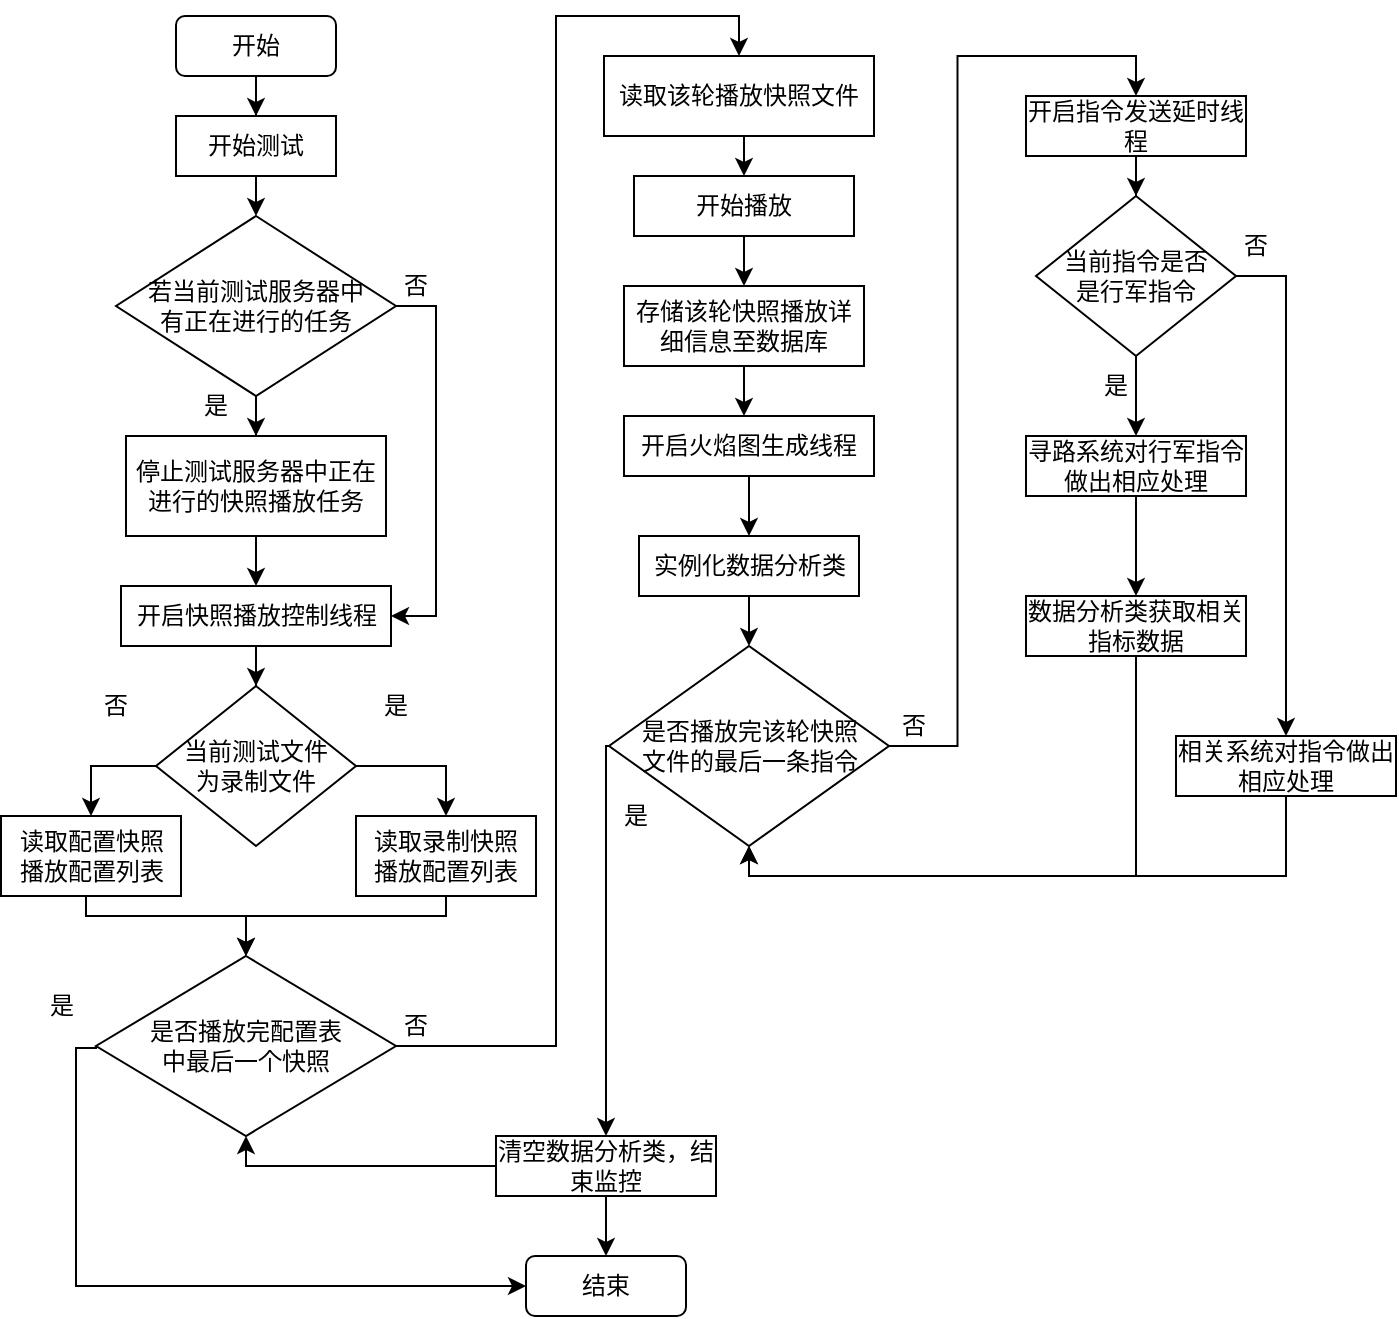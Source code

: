 <mxfile version="21.0.10" type="github">
  <diagram name="第 1 页" id="VOTizrcGuPGLZHzvORkb">
    <mxGraphModel dx="794" dy="470" grid="1" gridSize="10" guides="1" tooltips="1" connect="1" arrows="1" fold="1" page="1" pageScale="1" pageWidth="827" pageHeight="1169" math="0" shadow="0">
      <root>
        <mxCell id="0" />
        <mxCell id="1" parent="0" />
        <mxCell id="c8H1QGdXv_rYbwhzCvip-1" style="edgeStyle=orthogonalEdgeStyle;rounded=0;orthogonalLoop=1;jettySize=auto;html=1;entryX=0.5;entryY=0;entryDx=0;entryDy=0;" parent="1" source="c8H1QGdXv_rYbwhzCvip-2" target="c8H1QGdXv_rYbwhzCvip-4" edge="1">
          <mxGeometry relative="1" as="geometry" />
        </mxCell>
        <mxCell id="c8H1QGdXv_rYbwhzCvip-2" value="开始" style="rounded=1;whiteSpace=wrap;html=1;fontSize=12;glass=0;strokeWidth=1;shadow=0;" parent="1" vertex="1">
          <mxGeometry x="190" y="60" width="80" height="30" as="geometry" />
        </mxCell>
        <mxCell id="c8H1QGdXv_rYbwhzCvip-3" style="edgeStyle=orthogonalEdgeStyle;rounded=0;orthogonalLoop=1;jettySize=auto;html=1;exitX=0.5;exitY=1;exitDx=0;exitDy=0;entryX=0.5;entryY=0;entryDx=0;entryDy=0;" parent="1" source="c8H1QGdXv_rYbwhzCvip-4" target="c8H1QGdXv_rYbwhzCvip-46" edge="1">
          <mxGeometry relative="1" as="geometry" />
        </mxCell>
        <mxCell id="c8H1QGdXv_rYbwhzCvip-4" value="开始测试" style="rounded=0;whiteSpace=wrap;html=1;" parent="1" vertex="1">
          <mxGeometry x="190" y="110" width="80" height="30" as="geometry" />
        </mxCell>
        <mxCell id="c8H1QGdXv_rYbwhzCvip-5" style="edgeStyle=orthogonalEdgeStyle;rounded=0;orthogonalLoop=1;jettySize=auto;html=1;exitX=0.5;exitY=1;exitDx=0;exitDy=0;" parent="1" source="c8H1QGdXv_rYbwhzCvip-6" target="c8H1QGdXv_rYbwhzCvip-8" edge="1">
          <mxGeometry relative="1" as="geometry">
            <Array as="points">
              <mxPoint x="230" y="320" />
              <mxPoint x="230" y="320" />
            </Array>
          </mxGeometry>
        </mxCell>
        <mxCell id="c8H1QGdXv_rYbwhzCvip-6" value="停止测试服务器中正在进行的快照播放任务" style="rounded=0;whiteSpace=wrap;html=1;" parent="1" vertex="1">
          <mxGeometry x="165" y="270" width="130" height="50" as="geometry" />
        </mxCell>
        <mxCell id="c8H1QGdXv_rYbwhzCvip-7" style="edgeStyle=orthogonalEdgeStyle;rounded=0;orthogonalLoop=1;jettySize=auto;html=1;entryX=0.5;entryY=0;entryDx=0;entryDy=0;" parent="1" source="c8H1QGdXv_rYbwhzCvip-8" target="c8H1QGdXv_rYbwhzCvip-49" edge="1">
          <mxGeometry relative="1" as="geometry" />
        </mxCell>
        <mxCell id="c8H1QGdXv_rYbwhzCvip-8" value="开启快照播放控制线程" style="rounded=0;whiteSpace=wrap;html=1;" parent="1" vertex="1">
          <mxGeometry x="162.5" y="345" width="135" height="30" as="geometry" />
        </mxCell>
        <mxCell id="c8H1QGdXv_rYbwhzCvip-9" style="edgeStyle=orthogonalEdgeStyle;rounded=0;orthogonalLoop=1;jettySize=auto;html=1;entryX=0.5;entryY=0;entryDx=0;entryDy=0;exitX=1;exitY=0.5;exitDx=0;exitDy=0;" parent="1" source="c8H1QGdXv_rYbwhzCvip-10" target="c8H1QGdXv_rYbwhzCvip-14" edge="1">
          <mxGeometry relative="1" as="geometry">
            <Array as="points">
              <mxPoint x="380" y="575" />
              <mxPoint x="380" y="60" />
              <mxPoint x="471" y="60" />
            </Array>
          </mxGeometry>
        </mxCell>
        <mxCell id="c8H1QGdXv_rYbwhzCvip-52" style="edgeStyle=orthogonalEdgeStyle;rounded=0;orthogonalLoop=1;jettySize=auto;html=1;exitX=0;exitY=0.5;exitDx=0;exitDy=0;entryX=0;entryY=0.5;entryDx=0;entryDy=0;" parent="1" source="c8H1QGdXv_rYbwhzCvip-10" target="c8H1QGdXv_rYbwhzCvip-43" edge="1">
          <mxGeometry relative="1" as="geometry">
            <Array as="points">
              <mxPoint x="150" y="575" />
              <mxPoint x="150" y="576" />
              <mxPoint x="140" y="576" />
              <mxPoint x="140" y="695" />
            </Array>
          </mxGeometry>
        </mxCell>
        <mxCell id="c8H1QGdXv_rYbwhzCvip-10" value="是否播放完配置表&lt;br&gt;中最后一个快照" style="rhombus;whiteSpace=wrap;html=1;" parent="1" vertex="1">
          <mxGeometry x="150" y="530" width="150" height="90" as="geometry" />
        </mxCell>
        <mxCell id="c8H1QGdXv_rYbwhzCvip-11" style="edgeStyle=orthogonalEdgeStyle;rounded=0;orthogonalLoop=1;jettySize=auto;html=1;entryX=0.5;entryY=0;entryDx=0;entryDy=0;" parent="1" source="c8H1QGdXv_rYbwhzCvip-12" target="c8H1QGdXv_rYbwhzCvip-20" edge="1">
          <mxGeometry relative="1" as="geometry" />
        </mxCell>
        <mxCell id="c8H1QGdXv_rYbwhzCvip-12" value="开始播放" style="rounded=0;whiteSpace=wrap;html=1;" parent="1" vertex="1">
          <mxGeometry x="419" y="140" width="110" height="30" as="geometry" />
        </mxCell>
        <mxCell id="c8H1QGdXv_rYbwhzCvip-13" style="edgeStyle=orthogonalEdgeStyle;rounded=0;orthogonalLoop=1;jettySize=auto;html=1;entryX=0.5;entryY=0;entryDx=0;entryDy=0;" parent="1" source="c8H1QGdXv_rYbwhzCvip-14" target="c8H1QGdXv_rYbwhzCvip-12" edge="1">
          <mxGeometry relative="1" as="geometry">
            <Array as="points">
              <mxPoint x="475" y="80" />
              <mxPoint x="475" y="80" />
            </Array>
          </mxGeometry>
        </mxCell>
        <mxCell id="c8H1QGdXv_rYbwhzCvip-14" value="读取该轮播放快照文件" style="rounded=0;whiteSpace=wrap;html=1;" parent="1" vertex="1">
          <mxGeometry x="404" y="80" width="135" height="40" as="geometry" />
        </mxCell>
        <mxCell id="c8H1QGdXv_rYbwhzCvip-15" style="edgeStyle=orthogonalEdgeStyle;rounded=0;orthogonalLoop=1;jettySize=auto;html=1;entryX=0.5;entryY=0;entryDx=0;entryDy=0;" parent="1" source="c8H1QGdXv_rYbwhzCvip-16" target="c8H1QGdXv_rYbwhzCvip-10" edge="1">
          <mxGeometry relative="1" as="geometry">
            <Array as="points">
              <mxPoint x="145" y="510" />
              <mxPoint x="225" y="510" />
            </Array>
          </mxGeometry>
        </mxCell>
        <mxCell id="c8H1QGdXv_rYbwhzCvip-16" value="读取配置快照&lt;br&gt;播放配置列表" style="rounded=0;whiteSpace=wrap;html=1;" parent="1" vertex="1">
          <mxGeometry x="102.5" y="460" width="90" height="40" as="geometry" />
        </mxCell>
        <mxCell id="c8H1QGdXv_rYbwhzCvip-17" style="edgeStyle=orthogonalEdgeStyle;rounded=0;orthogonalLoop=1;jettySize=auto;html=1;" parent="1" source="c8H1QGdXv_rYbwhzCvip-18" target="c8H1QGdXv_rYbwhzCvip-10" edge="1">
          <mxGeometry relative="1" as="geometry">
            <Array as="points">
              <mxPoint x="325" y="510" />
              <mxPoint x="225" y="510" />
            </Array>
          </mxGeometry>
        </mxCell>
        <mxCell id="c8H1QGdXv_rYbwhzCvip-18" value="读取录制快照&lt;br&gt;播放配置列表" style="rounded=0;whiteSpace=wrap;html=1;" parent="1" vertex="1">
          <mxGeometry x="280" y="460" width="90" height="40" as="geometry" />
        </mxCell>
        <mxCell id="c8H1QGdXv_rYbwhzCvip-19" style="edgeStyle=orthogonalEdgeStyle;rounded=0;orthogonalLoop=1;jettySize=auto;html=1;" parent="1" source="c8H1QGdXv_rYbwhzCvip-20" target="c8H1QGdXv_rYbwhzCvip-22" edge="1">
          <mxGeometry relative="1" as="geometry">
            <Array as="points">
              <mxPoint x="475" y="280" />
              <mxPoint x="475" y="280" />
            </Array>
          </mxGeometry>
        </mxCell>
        <mxCell id="c8H1QGdXv_rYbwhzCvip-20" value="存储该轮快照播放详细信息至数据库" style="rounded=0;whiteSpace=wrap;html=1;" parent="1" vertex="1">
          <mxGeometry x="414" y="195" width="120" height="40" as="geometry" />
        </mxCell>
        <mxCell id="c8H1QGdXv_rYbwhzCvip-54" style="edgeStyle=orthogonalEdgeStyle;rounded=0;orthogonalLoop=1;jettySize=auto;html=1;" parent="1" source="c8H1QGdXv_rYbwhzCvip-22" target="c8H1QGdXv_rYbwhzCvip-29" edge="1">
          <mxGeometry relative="1" as="geometry" />
        </mxCell>
        <mxCell id="c8H1QGdXv_rYbwhzCvip-22" value="开启火焰图生成线程" style="rounded=0;whiteSpace=wrap;html=1;" parent="1" vertex="1">
          <mxGeometry x="414" y="260" width="125" height="30" as="geometry" />
        </mxCell>
        <mxCell id="c8H1QGdXv_rYbwhzCvip-23" style="edgeStyle=orthogonalEdgeStyle;rounded=0;orthogonalLoop=1;jettySize=auto;html=1;entryX=0.5;entryY=0;entryDx=0;entryDy=0;exitX=1;exitY=0.5;exitDx=0;exitDy=0;" parent="1" source="c8H1QGdXv_rYbwhzCvip-25" target="c8H1QGdXv_rYbwhzCvip-27" edge="1">
          <mxGeometry relative="1" as="geometry">
            <mxPoint x="550" y="420" as="sourcePoint" />
          </mxGeometry>
        </mxCell>
        <mxCell id="c8H1QGdXv_rYbwhzCvip-24" style="edgeStyle=orthogonalEdgeStyle;rounded=0;orthogonalLoop=1;jettySize=auto;html=1;entryX=0.5;entryY=0;entryDx=0;entryDy=0;exitX=0;exitY=0.5;exitDx=0;exitDy=0;" parent="1" source="c8H1QGdXv_rYbwhzCvip-25" target="c8H1QGdXv_rYbwhzCvip-42" edge="1">
          <mxGeometry relative="1" as="geometry">
            <mxPoint x="421.5" y="515" as="targetPoint" />
            <Array as="points">
              <mxPoint x="405" y="425" />
            </Array>
          </mxGeometry>
        </mxCell>
        <mxCell id="c8H1QGdXv_rYbwhzCvip-25" value="是否播放完该轮快照&lt;br&gt;文件的最后一条指令" style="rhombus;whiteSpace=wrap;html=1;" parent="1" vertex="1">
          <mxGeometry x="406.5" y="375" width="140" height="100" as="geometry" />
        </mxCell>
        <mxCell id="c8H1QGdXv_rYbwhzCvip-55" style="edgeStyle=orthogonalEdgeStyle;rounded=0;orthogonalLoop=1;jettySize=auto;html=1;" parent="1" source="c8H1QGdXv_rYbwhzCvip-27" target="c8H1QGdXv_rYbwhzCvip-32" edge="1">
          <mxGeometry relative="1" as="geometry" />
        </mxCell>
        <mxCell id="c8H1QGdXv_rYbwhzCvip-27" value="开启指令发送延时线程" style="rounded=0;whiteSpace=wrap;html=1;" parent="1" vertex="1">
          <mxGeometry x="615" y="100" width="110" height="30" as="geometry" />
        </mxCell>
        <mxCell id="c8H1QGdXv_rYbwhzCvip-53" style="edgeStyle=orthogonalEdgeStyle;rounded=0;orthogonalLoop=1;jettySize=auto;html=1;entryX=0.5;entryY=0;entryDx=0;entryDy=0;" parent="1" source="c8H1QGdXv_rYbwhzCvip-29" target="c8H1QGdXv_rYbwhzCvip-25" edge="1">
          <mxGeometry relative="1" as="geometry" />
        </mxCell>
        <mxCell id="c8H1QGdXv_rYbwhzCvip-29" value="实例化数据分析类" style="rounded=0;whiteSpace=wrap;html=1;" parent="1" vertex="1">
          <mxGeometry x="421.5" y="320" width="110" height="30" as="geometry" />
        </mxCell>
        <mxCell id="c8H1QGdXv_rYbwhzCvip-30" style="edgeStyle=orthogonalEdgeStyle;rounded=0;orthogonalLoop=1;jettySize=auto;html=1;" parent="1" source="c8H1QGdXv_rYbwhzCvip-32" target="c8H1QGdXv_rYbwhzCvip-34" edge="1">
          <mxGeometry relative="1" as="geometry">
            <Array as="points">
              <mxPoint x="670" y="260" />
              <mxPoint x="670" y="260" />
            </Array>
          </mxGeometry>
        </mxCell>
        <mxCell id="c8H1QGdXv_rYbwhzCvip-31" style="edgeStyle=orthogonalEdgeStyle;rounded=0;orthogonalLoop=1;jettySize=auto;html=1;entryX=0.5;entryY=0;entryDx=0;entryDy=0;exitX=1;exitY=0.5;exitDx=0;exitDy=0;" parent="1" source="c8H1QGdXv_rYbwhzCvip-32" target="c8H1QGdXv_rYbwhzCvip-50" edge="1">
          <mxGeometry relative="1" as="geometry" />
        </mxCell>
        <mxCell id="c8H1QGdXv_rYbwhzCvip-32" value="当前指令是否&lt;br&gt;是行军指令" style="rhombus;whiteSpace=wrap;html=1;" parent="1" vertex="1">
          <mxGeometry x="620" y="150" width="100" height="80" as="geometry" />
        </mxCell>
        <mxCell id="c8H1QGdXv_rYbwhzCvip-33" style="edgeStyle=orthogonalEdgeStyle;rounded=0;orthogonalLoop=1;jettySize=auto;html=1;entryX=0.5;entryY=0;entryDx=0;entryDy=0;" parent="1" source="c8H1QGdXv_rYbwhzCvip-34" target="c8H1QGdXv_rYbwhzCvip-36" edge="1">
          <mxGeometry relative="1" as="geometry">
            <Array as="points">
              <mxPoint x="670" y="285" />
              <mxPoint x="670" y="370" />
            </Array>
          </mxGeometry>
        </mxCell>
        <mxCell id="c8H1QGdXv_rYbwhzCvip-34" value="寻路系统对行军指令做出相应处理" style="rounded=0;whiteSpace=wrap;html=1;" parent="1" vertex="1">
          <mxGeometry x="615" y="270" width="110" height="30" as="geometry" />
        </mxCell>
        <mxCell id="c8H1QGdXv_rYbwhzCvip-35" style="edgeStyle=orthogonalEdgeStyle;rounded=0;orthogonalLoop=1;jettySize=auto;html=1;entryX=0.5;entryY=1;entryDx=0;entryDy=0;" parent="1" source="c8H1QGdXv_rYbwhzCvip-36" target="c8H1QGdXv_rYbwhzCvip-25" edge="1">
          <mxGeometry relative="1" as="geometry">
            <mxPoint x="550" y="360" as="targetPoint" />
            <Array as="points">
              <mxPoint x="670" y="490" />
              <mxPoint x="477" y="490" />
            </Array>
          </mxGeometry>
        </mxCell>
        <mxCell id="c8H1QGdXv_rYbwhzCvip-36" value="数据分析类获取相关指标数据" style="rounded=0;whiteSpace=wrap;html=1;" parent="1" vertex="1">
          <mxGeometry x="615" y="350" width="110" height="30" as="geometry" />
        </mxCell>
        <mxCell id="c8H1QGdXv_rYbwhzCvip-41" style="edgeStyle=orthogonalEdgeStyle;rounded=0;orthogonalLoop=1;jettySize=auto;html=1;entryX=0.5;entryY=0;entryDx=0;entryDy=0;" parent="1" source="c8H1QGdXv_rYbwhzCvip-42" target="c8H1QGdXv_rYbwhzCvip-43" edge="1">
          <mxGeometry relative="1" as="geometry" />
        </mxCell>
        <mxCell id="c8H1QGdXv_rYbwhzCvip-66" style="edgeStyle=orthogonalEdgeStyle;rounded=0;orthogonalLoop=1;jettySize=auto;html=1;entryX=0.5;entryY=1;entryDx=0;entryDy=0;exitX=0;exitY=0.5;exitDx=0;exitDy=0;" parent="1" source="c8H1QGdXv_rYbwhzCvip-42" target="c8H1QGdXv_rYbwhzCvip-10" edge="1">
          <mxGeometry relative="1" as="geometry">
            <Array as="points">
              <mxPoint x="225" y="635" />
            </Array>
          </mxGeometry>
        </mxCell>
        <mxCell id="c8H1QGdXv_rYbwhzCvip-42" value="清空数据分析类，结束监控" style="rounded=0;whiteSpace=wrap;html=1;" parent="1" vertex="1">
          <mxGeometry x="350" y="620" width="110" height="30" as="geometry" />
        </mxCell>
        <mxCell id="c8H1QGdXv_rYbwhzCvip-43" value="结束" style="rounded=1;whiteSpace=wrap;html=1;fontSize=12;glass=0;strokeWidth=1;shadow=0;" parent="1" vertex="1">
          <mxGeometry x="365" y="680" width="80" height="30" as="geometry" />
        </mxCell>
        <mxCell id="c8H1QGdXv_rYbwhzCvip-44" style="edgeStyle=orthogonalEdgeStyle;rounded=0;orthogonalLoop=1;jettySize=auto;html=1;entryX=0.5;entryY=0;entryDx=0;entryDy=0;" parent="1" source="c8H1QGdXv_rYbwhzCvip-46" target="c8H1QGdXv_rYbwhzCvip-6" edge="1">
          <mxGeometry relative="1" as="geometry" />
        </mxCell>
        <mxCell id="c8H1QGdXv_rYbwhzCvip-45" style="edgeStyle=orthogonalEdgeStyle;rounded=0;orthogonalLoop=1;jettySize=auto;html=1;exitX=1;exitY=0.5;exitDx=0;exitDy=0;entryX=1;entryY=0.5;entryDx=0;entryDy=0;" parent="1" source="c8H1QGdXv_rYbwhzCvip-46" target="c8H1QGdXv_rYbwhzCvip-8" edge="1">
          <mxGeometry relative="1" as="geometry" />
        </mxCell>
        <mxCell id="c8H1QGdXv_rYbwhzCvip-46" value="若当前测试服务器中&lt;br&gt;有正在进行的任务" style="rhombus;whiteSpace=wrap;html=1;" parent="1" vertex="1">
          <mxGeometry x="160" y="160" width="140" height="90" as="geometry" />
        </mxCell>
        <mxCell id="c8H1QGdXv_rYbwhzCvip-47" style="edgeStyle=orthogonalEdgeStyle;rounded=0;orthogonalLoop=1;jettySize=auto;html=1;entryX=0.5;entryY=0;entryDx=0;entryDy=0;exitX=1;exitY=0.5;exitDx=0;exitDy=0;" parent="1" source="c8H1QGdXv_rYbwhzCvip-49" target="c8H1QGdXv_rYbwhzCvip-18" edge="1">
          <mxGeometry relative="1" as="geometry">
            <Array as="points">
              <mxPoint x="325" y="435" />
            </Array>
          </mxGeometry>
        </mxCell>
        <mxCell id="c8H1QGdXv_rYbwhzCvip-48" style="edgeStyle=orthogonalEdgeStyle;rounded=0;orthogonalLoop=1;jettySize=auto;html=1;entryX=0.5;entryY=0;entryDx=0;entryDy=0;exitX=0;exitY=0.5;exitDx=0;exitDy=0;" parent="1" source="c8H1QGdXv_rYbwhzCvip-49" target="c8H1QGdXv_rYbwhzCvip-16" edge="1">
          <mxGeometry relative="1" as="geometry" />
        </mxCell>
        <mxCell id="c8H1QGdXv_rYbwhzCvip-49" value="当前测试文件&lt;br&gt;为录制文件" style="rhombus;whiteSpace=wrap;html=1;" parent="1" vertex="1">
          <mxGeometry x="180" y="395" width="100" height="80" as="geometry" />
        </mxCell>
        <mxCell id="c8H1QGdXv_rYbwhzCvip-51" style="edgeStyle=orthogonalEdgeStyle;rounded=0;orthogonalLoop=1;jettySize=auto;html=1;entryX=0.5;entryY=1;entryDx=0;entryDy=0;" parent="1" source="c8H1QGdXv_rYbwhzCvip-50" target="c8H1QGdXv_rYbwhzCvip-25" edge="1">
          <mxGeometry relative="1" as="geometry">
            <mxPoint x="550" y="460" as="targetPoint" />
            <Array as="points">
              <mxPoint x="745" y="490" />
              <mxPoint x="477" y="490" />
            </Array>
          </mxGeometry>
        </mxCell>
        <mxCell id="c8H1QGdXv_rYbwhzCvip-50" value="相关系统对指令做出相应处理" style="rounded=0;whiteSpace=wrap;html=1;" parent="1" vertex="1">
          <mxGeometry x="690" y="420" width="110" height="30" as="geometry" />
        </mxCell>
        <mxCell id="c8H1QGdXv_rYbwhzCvip-56" value="是" style="text;html=1;strokeColor=none;fillColor=none;align=center;verticalAlign=middle;whiteSpace=wrap;rounded=0;" parent="1" vertex="1">
          <mxGeometry x="180" y="240" width="60" height="30" as="geometry" />
        </mxCell>
        <mxCell id="c8H1QGdXv_rYbwhzCvip-57" value="否" style="text;html=1;strokeColor=none;fillColor=none;align=center;verticalAlign=middle;whiteSpace=wrap;rounded=0;" parent="1" vertex="1">
          <mxGeometry x="280" y="180" width="60" height="30" as="geometry" />
        </mxCell>
        <mxCell id="c8H1QGdXv_rYbwhzCvip-58" value="是" style="text;html=1;strokeColor=none;fillColor=none;align=center;verticalAlign=middle;whiteSpace=wrap;rounded=0;" parent="1" vertex="1">
          <mxGeometry x="270" y="390" width="60" height="30" as="geometry" />
        </mxCell>
        <mxCell id="c8H1QGdXv_rYbwhzCvip-59" value="否" style="text;html=1;strokeColor=none;fillColor=none;align=center;verticalAlign=middle;whiteSpace=wrap;rounded=0;" parent="1" vertex="1">
          <mxGeometry x="130" y="390" width="60" height="30" as="geometry" />
        </mxCell>
        <mxCell id="c8H1QGdXv_rYbwhzCvip-60" value="是" style="text;html=1;strokeColor=none;fillColor=none;align=center;verticalAlign=middle;whiteSpace=wrap;rounded=0;" parent="1" vertex="1">
          <mxGeometry x="102.5" y="540" width="60" height="30" as="geometry" />
        </mxCell>
        <mxCell id="c8H1QGdXv_rYbwhzCvip-61" value="否" style="text;html=1;strokeColor=none;fillColor=none;align=center;verticalAlign=middle;whiteSpace=wrap;rounded=0;" parent="1" vertex="1">
          <mxGeometry x="280" y="550" width="60" height="30" as="geometry" />
        </mxCell>
        <mxCell id="c8H1QGdXv_rYbwhzCvip-62" value="是" style="text;html=1;strokeColor=none;fillColor=none;align=center;verticalAlign=middle;whiteSpace=wrap;rounded=0;" parent="1" vertex="1">
          <mxGeometry x="390" y="445" width="60" height="30" as="geometry" />
        </mxCell>
        <mxCell id="c8H1QGdXv_rYbwhzCvip-63" value="否" style="text;html=1;strokeColor=none;fillColor=none;align=center;verticalAlign=middle;whiteSpace=wrap;rounded=0;" parent="1" vertex="1">
          <mxGeometry x="529" y="400" width="60" height="30" as="geometry" />
        </mxCell>
        <mxCell id="c8H1QGdXv_rYbwhzCvip-64" value="是" style="text;html=1;strokeColor=none;fillColor=none;align=center;verticalAlign=middle;whiteSpace=wrap;rounded=0;" parent="1" vertex="1">
          <mxGeometry x="630" y="230" width="60" height="30" as="geometry" />
        </mxCell>
        <mxCell id="c8H1QGdXv_rYbwhzCvip-65" value="否" style="text;html=1;strokeColor=none;fillColor=none;align=center;verticalAlign=middle;whiteSpace=wrap;rounded=0;" parent="1" vertex="1">
          <mxGeometry x="700" y="160" width="60" height="30" as="geometry" />
        </mxCell>
      </root>
    </mxGraphModel>
  </diagram>
</mxfile>
